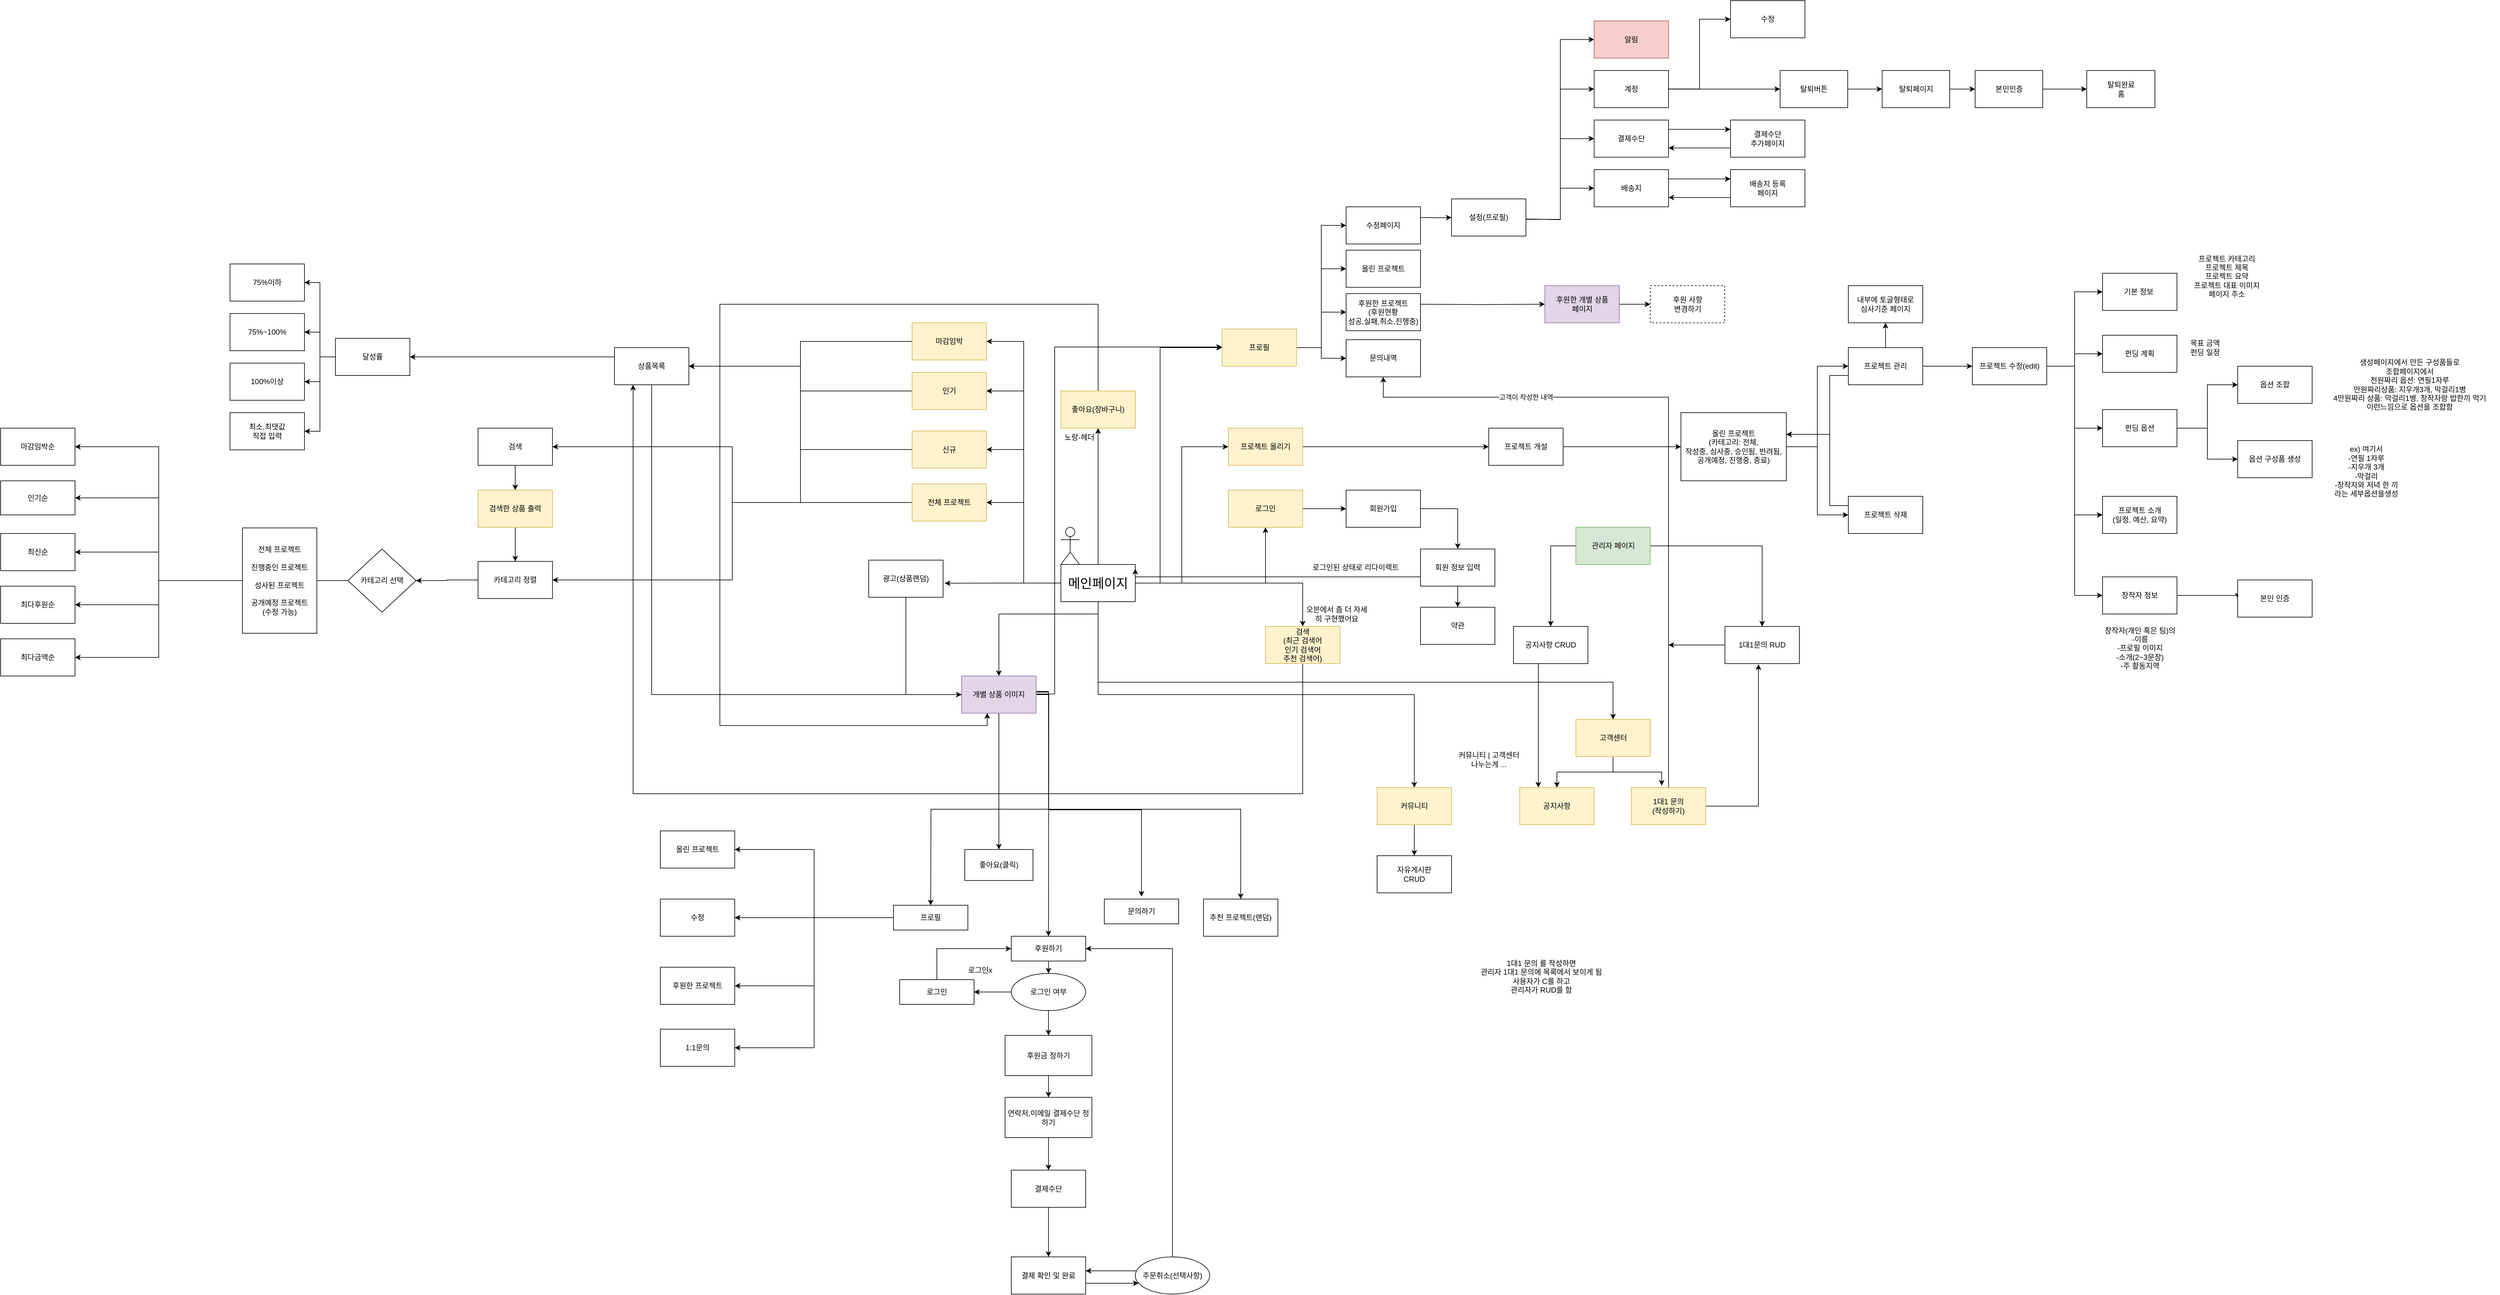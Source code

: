 <mxfile version="20.4.0" type="github">
  <diagram id="umM1ArvoGKvKTqcnsH8R" name="페이지-1">
    <mxGraphModel dx="4022" dy="2492" grid="1" gridSize="10" guides="1" tooltips="1" connect="1" arrows="1" fold="1" page="1" pageScale="1" pageWidth="827" pageHeight="1169" math="0" shadow="0">
      <root>
        <mxCell id="0" />
        <mxCell id="1" parent="0" />
        <mxCell id="AHylTsCr8j0bOKfd1AN2-1" value="Actor" style="shape=umlActor;verticalLabelPosition=bottom;verticalAlign=top;html=1;outlineConnect=0;" parent="1" vertex="1">
          <mxGeometry x="170" y="500" width="30" height="60" as="geometry" />
        </mxCell>
        <mxCell id="oMtmFpeShLSbiUQwDoEX-7" style="edgeStyle=orthogonalEdgeStyle;rounded=0;orthogonalLoop=1;jettySize=auto;html=1;exitX=1;exitY=0.5;exitDx=0;exitDy=0;entryX=0;entryY=0.5;entryDx=0;entryDy=0;" parent="1" source="AHylTsCr8j0bOKfd1AN2-3" target="oMtmFpeShLSbiUQwDoEX-2" edge="1">
          <mxGeometry relative="1" as="geometry">
            <Array as="points">
              <mxPoint x="330" y="590" />
              <mxPoint x="330" y="210" />
            </Array>
          </mxGeometry>
        </mxCell>
        <mxCell id="oMtmFpeShLSbiUQwDoEX-17" style="edgeStyle=orthogonalEdgeStyle;rounded=0;orthogonalLoop=1;jettySize=auto;html=1;exitX=0.5;exitY=0;exitDx=0;exitDy=0;" parent="1" source="AHylTsCr8j0bOKfd1AN2-3" target="oMtmFpeShLSbiUQwDoEX-16" edge="1">
          <mxGeometry relative="1" as="geometry" />
        </mxCell>
        <mxCell id="oMtmFpeShLSbiUQwDoEX-19" style="edgeStyle=orthogonalEdgeStyle;rounded=0;orthogonalLoop=1;jettySize=auto;html=1;exitX=0.5;exitY=1;exitDx=0;exitDy=0;" parent="1" source="AHylTsCr8j0bOKfd1AN2-3" target="oMtmFpeShLSbiUQwDoEX-18" edge="1">
          <mxGeometry relative="1" as="geometry">
            <Array as="points">
              <mxPoint x="230" y="640" />
              <mxPoint x="70" y="640" />
            </Array>
          </mxGeometry>
        </mxCell>
        <mxCell id="oMtmFpeShLSbiUQwDoEX-21" style="edgeStyle=orthogonalEdgeStyle;rounded=0;orthogonalLoop=1;jettySize=auto;html=1;exitX=0;exitY=0.5;exitDx=0;exitDy=0;entryX=1;entryY=0.5;entryDx=0;entryDy=0;" parent="1" source="AHylTsCr8j0bOKfd1AN2-3" target="oMtmFpeShLSbiUQwDoEX-20" edge="1">
          <mxGeometry relative="1" as="geometry" />
        </mxCell>
        <mxCell id="oMtmFpeShLSbiUQwDoEX-28" style="edgeStyle=orthogonalEdgeStyle;rounded=0;orthogonalLoop=1;jettySize=auto;html=1;exitX=1;exitY=0.5;exitDx=0;exitDy=0;" parent="1" source="AHylTsCr8j0bOKfd1AN2-3" target="oMtmFpeShLSbiUQwDoEX-26" edge="1">
          <mxGeometry relative="1" as="geometry" />
        </mxCell>
        <mxCell id="oMtmFpeShLSbiUQwDoEX-31" style="edgeStyle=orthogonalEdgeStyle;rounded=0;orthogonalLoop=1;jettySize=auto;html=1;exitX=0.5;exitY=1;exitDx=0;exitDy=0;entryX=0.5;entryY=0;entryDx=0;entryDy=0;" parent="1" source="AHylTsCr8j0bOKfd1AN2-3" target="oMtmFpeShLSbiUQwDoEX-23" edge="1">
          <mxGeometry relative="1" as="geometry" />
        </mxCell>
        <mxCell id="oMtmFpeShLSbiUQwDoEX-33" style="edgeStyle=orthogonalEdgeStyle;rounded=0;orthogonalLoop=1;jettySize=auto;html=1;exitX=0;exitY=0.5;exitDx=0;exitDy=0;entryX=1.022;entryY=0.622;entryDx=0;entryDy=0;entryPerimeter=0;" parent="1" source="AHylTsCr8j0bOKfd1AN2-3" target="oMtmFpeShLSbiUQwDoEX-32" edge="1">
          <mxGeometry relative="1" as="geometry" />
        </mxCell>
        <mxCell id="oMtmFpeShLSbiUQwDoEX-37" style="edgeStyle=orthogonalEdgeStyle;rounded=0;orthogonalLoop=1;jettySize=auto;html=1;exitX=1;exitY=0.5;exitDx=0;exitDy=0;entryX=0;entryY=0.5;entryDx=0;entryDy=0;" parent="1" source="AHylTsCr8j0bOKfd1AN2-3" target="oMtmFpeShLSbiUQwDoEX-25" edge="1">
          <mxGeometry relative="1" as="geometry" />
        </mxCell>
        <mxCell id="oMtmFpeShLSbiUQwDoEX-42" style="edgeStyle=orthogonalEdgeStyle;rounded=0;orthogonalLoop=1;jettySize=auto;html=1;exitX=0;exitY=0.5;exitDx=0;exitDy=0;entryX=1;entryY=0.5;entryDx=0;entryDy=0;" parent="1" source="AHylTsCr8j0bOKfd1AN2-3" target="oMtmFpeShLSbiUQwDoEX-40" edge="1">
          <mxGeometry relative="1" as="geometry" />
        </mxCell>
        <mxCell id="oMtmFpeShLSbiUQwDoEX-43" style="edgeStyle=orthogonalEdgeStyle;rounded=0;orthogonalLoop=1;jettySize=auto;html=1;exitX=0;exitY=0.5;exitDx=0;exitDy=0;entryX=1;entryY=0.5;entryDx=0;entryDy=0;" parent="1" source="AHylTsCr8j0bOKfd1AN2-3" target="oMtmFpeShLSbiUQwDoEX-39" edge="1">
          <mxGeometry relative="1" as="geometry" />
        </mxCell>
        <mxCell id="oMtmFpeShLSbiUQwDoEX-44" style="edgeStyle=orthogonalEdgeStyle;rounded=0;orthogonalLoop=1;jettySize=auto;html=1;exitX=0;exitY=0.5;exitDx=0;exitDy=0;entryX=1;entryY=0.5;entryDx=0;entryDy=0;" parent="1" source="AHylTsCr8j0bOKfd1AN2-3" target="oMtmFpeShLSbiUQwDoEX-41" edge="1">
          <mxGeometry relative="1" as="geometry">
            <Array as="points">
              <mxPoint x="110" y="590" />
              <mxPoint x="110" y="200" />
            </Array>
          </mxGeometry>
        </mxCell>
        <mxCell id="oMtmFpeShLSbiUQwDoEX-46" style="edgeStyle=orthogonalEdgeStyle;rounded=0;orthogonalLoop=1;jettySize=auto;html=1;exitX=1;exitY=0.5;exitDx=0;exitDy=0;entryX=0.5;entryY=0;entryDx=0;entryDy=0;" parent="1" source="AHylTsCr8j0bOKfd1AN2-3" target="oMtmFpeShLSbiUQwDoEX-45" edge="1">
          <mxGeometry relative="1" as="geometry" />
        </mxCell>
        <mxCell id="tLimtMo3ymMS26mXsIls-8" style="edgeStyle=orthogonalEdgeStyle;rounded=0;orthogonalLoop=1;jettySize=auto;html=1;exitX=0.5;exitY=1;exitDx=0;exitDy=0;entryX=0.5;entryY=0;entryDx=0;entryDy=0;" parent="1" source="AHylTsCr8j0bOKfd1AN2-3" target="tLimtMo3ymMS26mXsIls-7" edge="1">
          <mxGeometry relative="1" as="geometry">
            <Array as="points">
              <mxPoint x="230" y="750" />
              <mxPoint x="1061" y="750" />
            </Array>
          </mxGeometry>
        </mxCell>
        <mxCell id="AHylTsCr8j0bOKfd1AN2-3" value="&lt;font style=&quot;font-size: 21px;&quot;&gt;메인페이지&lt;/font&gt;" style="rounded=0;whiteSpace=wrap;html=1;" parent="1" vertex="1">
          <mxGeometry x="170" y="560" width="120" height="60" as="geometry" />
        </mxCell>
        <mxCell id="9BAEh77c-vEVXdw_-Wml-2" style="edgeStyle=orthogonalEdgeStyle;rounded=0;orthogonalLoop=1;jettySize=auto;html=1;exitX=1;exitY=0.5;exitDx=0;exitDy=0;entryX=0;entryY=0.5;entryDx=0;entryDy=0;entryPerimeter=0;" parent="1" target="9BAEh77c-vEVXdw_-Wml-1" edge="1">
          <mxGeometry relative="1" as="geometry">
            <mxPoint x="790" y="87.25" as="targetPoint" />
            <mxPoint x="750" as="sourcePoint" />
          </mxGeometry>
        </mxCell>
        <mxCell id="oMtmFpeShLSbiUQwDoEX-1" value="수정페이지" style="rounded=0;whiteSpace=wrap;html=1;" parent="1" vertex="1">
          <mxGeometry x="630" y="-17.25" width="120" height="60" as="geometry" />
        </mxCell>
        <mxCell id="oMtmFpeShLSbiUQwDoEX-8" style="edgeStyle=orthogonalEdgeStyle;rounded=0;orthogonalLoop=1;jettySize=auto;html=1;exitX=1;exitY=0.5;exitDx=0;exitDy=0;entryX=0;entryY=0.5;entryDx=0;entryDy=0;" parent="1" source="oMtmFpeShLSbiUQwDoEX-2" target="oMtmFpeShLSbiUQwDoEX-1" edge="1">
          <mxGeometry relative="1" as="geometry" />
        </mxCell>
        <mxCell id="oMtmFpeShLSbiUQwDoEX-10" style="edgeStyle=orthogonalEdgeStyle;rounded=0;orthogonalLoop=1;jettySize=auto;html=1;exitX=1;exitY=0.5;exitDx=0;exitDy=0;entryX=0;entryY=0.5;entryDx=0;entryDy=0;" parent="1" source="oMtmFpeShLSbiUQwDoEX-2" target="oMtmFpeShLSbiUQwDoEX-9" edge="1">
          <mxGeometry relative="1" as="geometry" />
        </mxCell>
        <mxCell id="oMtmFpeShLSbiUQwDoEX-12" style="edgeStyle=orthogonalEdgeStyle;rounded=0;orthogonalLoop=1;jettySize=auto;html=1;exitX=1;exitY=0.5;exitDx=0;exitDy=0;entryX=0;entryY=0.5;entryDx=0;entryDy=0;" parent="1" source="oMtmFpeShLSbiUQwDoEX-2" target="oMtmFpeShLSbiUQwDoEX-11" edge="1">
          <mxGeometry relative="1" as="geometry" />
        </mxCell>
        <mxCell id="oMtmFpeShLSbiUQwDoEX-15" style="edgeStyle=orthogonalEdgeStyle;rounded=0;orthogonalLoop=1;jettySize=auto;html=1;exitX=1;exitY=0.5;exitDx=0;exitDy=0;entryX=0;entryY=0.5;entryDx=0;entryDy=0;" parent="1" source="oMtmFpeShLSbiUQwDoEX-2" target="oMtmFpeShLSbiUQwDoEX-14" edge="1">
          <mxGeometry relative="1" as="geometry" />
        </mxCell>
        <mxCell id="oMtmFpeShLSbiUQwDoEX-2" value="프로필" style="rounded=0;whiteSpace=wrap;html=1;fillColor=#fff2cc;strokeColor=#d6b656;" parent="1" vertex="1">
          <mxGeometry x="430" y="180" width="120" height="60" as="geometry" />
        </mxCell>
        <mxCell id="oMtmFpeShLSbiUQwDoEX-9" value="올린 프로젝트" style="rounded=0;whiteSpace=wrap;html=1;" parent="1" vertex="1">
          <mxGeometry x="630" y="52.75" width="120" height="60" as="geometry" />
        </mxCell>
        <mxCell id="9BAEh77c-vEVXdw_-Wml-20" style="edgeStyle=orthogonalEdgeStyle;rounded=0;orthogonalLoop=1;jettySize=auto;html=1;exitX=1;exitY=0.5;exitDx=0;exitDy=0;" parent="1" target="9BAEh77c-vEVXdw_-Wml-19" edge="1">
          <mxGeometry relative="1" as="geometry">
            <mxPoint x="750" y="140" as="sourcePoint" />
          </mxGeometry>
        </mxCell>
        <mxCell id="oMtmFpeShLSbiUQwDoEX-11" value="후원한 프로젝트&lt;br&gt;(후원현황 &lt;br&gt;성공,실패,취소,진행중)" style="rounded=0;whiteSpace=wrap;html=1;" parent="1" vertex="1">
          <mxGeometry x="630" y="122.75" width="120" height="60" as="geometry" />
        </mxCell>
        <mxCell id="oMtmFpeShLSbiUQwDoEX-14" value="문의내역" style="rounded=0;whiteSpace=wrap;html=1;" parent="1" vertex="1">
          <mxGeometry x="630" y="197.25" width="120" height="60" as="geometry" />
        </mxCell>
        <mxCell id="MdfvJDK-3MUJhpuWnFiX-1" style="edgeStyle=orthogonalEdgeStyle;rounded=0;orthogonalLoop=1;jettySize=auto;html=1;exitX=0.5;exitY=0;exitDx=0;exitDy=0;entryX=0.343;entryY=0.999;entryDx=0;entryDy=0;entryPerimeter=0;" parent="1" source="oMtmFpeShLSbiUQwDoEX-16" target="oMtmFpeShLSbiUQwDoEX-18" edge="1">
          <mxGeometry relative="1" as="geometry">
            <Array as="points">
              <mxPoint x="230" y="140" />
              <mxPoint x="-380" y="140" />
              <mxPoint x="-380" y="820" />
              <mxPoint x="51" y="820" />
            </Array>
          </mxGeometry>
        </mxCell>
        <mxCell id="oMtmFpeShLSbiUQwDoEX-16" value="좋아요(장바구니)" style="rounded=0;whiteSpace=wrap;html=1;fillColor=#fff2cc;strokeColor=#d6b656;" parent="1" vertex="1">
          <mxGeometry x="170" y="280" width="120" height="60" as="geometry" />
        </mxCell>
        <mxCell id="Gk94iTuuHLI9xnsxfMFe-2" style="edgeStyle=orthogonalEdgeStyle;rounded=0;orthogonalLoop=1;jettySize=auto;html=1;exitX=1;exitY=0.5;exitDx=0;exitDy=0;" parent="1" source="oMtmFpeShLSbiUQwDoEX-18" edge="1">
          <mxGeometry relative="1" as="geometry">
            <mxPoint x="-40" y="1110" as="targetPoint" />
          </mxGeometry>
        </mxCell>
        <mxCell id="PPN7n7XD5OHCREN7FDQY-5" style="edgeStyle=orthogonalEdgeStyle;rounded=0;orthogonalLoop=1;jettySize=auto;html=1;" parent="1" source="oMtmFpeShLSbiUQwDoEX-18" edge="1">
          <mxGeometry relative="1" as="geometry">
            <mxPoint x="150" y="1160" as="targetPoint" />
          </mxGeometry>
        </mxCell>
        <mxCell id="PPN7n7XD5OHCREN7FDQY-19" style="edgeStyle=orthogonalEdgeStyle;rounded=0;orthogonalLoop=1;jettySize=auto;html=1;entryX=0.5;entryY=0;entryDx=0;entryDy=0;" parent="1" target="PPN7n7XD5OHCREN7FDQY-16" edge="1">
          <mxGeometry relative="1" as="geometry">
            <mxPoint x="130" y="765" as="sourcePoint" />
            <mxPoint x="460" y="1055" as="targetPoint" />
            <Array as="points">
              <mxPoint x="150" y="765" />
              <mxPoint x="150" y="955" />
              <mxPoint x="460" y="955" />
            </Array>
          </mxGeometry>
        </mxCell>
        <mxCell id="LFrwLxYWxYp2JSC_kNUb-2" style="edgeStyle=orthogonalEdgeStyle;rounded=0;orthogonalLoop=1;jettySize=auto;html=1;" parent="1" edge="1">
          <mxGeometry relative="1" as="geometry">
            <mxPoint x="300" y="1096" as="targetPoint" />
            <mxPoint x="130" y="766" as="sourcePoint" />
            <Array as="points">
              <mxPoint x="150" y="766" />
              <mxPoint x="150" y="956" />
              <mxPoint x="300" y="956" />
            </Array>
          </mxGeometry>
        </mxCell>
        <mxCell id="LFrwLxYWxYp2JSC_kNUb-4" style="edgeStyle=orthogonalEdgeStyle;rounded=0;orthogonalLoop=1;jettySize=auto;html=1;entryX=0.5;entryY=0;entryDx=0;entryDy=0;" parent="1" source="oMtmFpeShLSbiUQwDoEX-18" target="Gk94iTuuHLI9xnsxfMFe-7" edge="1">
          <mxGeometry relative="1" as="geometry" />
        </mxCell>
        <mxCell id="PPnGaAY8iJLv9Kz0AGot-17" style="edgeStyle=orthogonalEdgeStyle;rounded=0;orthogonalLoop=1;jettySize=auto;html=1;entryX=0;entryY=0.5;entryDx=0;entryDy=0;" parent="1" edge="1">
          <mxGeometry relative="1" as="geometry">
            <mxPoint x="130" y="768.941" as="sourcePoint" />
            <mxPoint x="430" y="209" as="targetPoint" />
            <Array as="points">
              <mxPoint x="160" y="769" />
              <mxPoint x="160" y="209" />
            </Array>
          </mxGeometry>
        </mxCell>
        <mxCell id="oMtmFpeShLSbiUQwDoEX-18" value="개별 상품 이미지" style="rounded=0;whiteSpace=wrap;html=1;fillColor=#e1d5e7;strokeColor=#9673a6;" parent="1" vertex="1">
          <mxGeometry x="10" y="740" width="120" height="60" as="geometry" />
        </mxCell>
        <mxCell id="oMtmFpeShLSbiUQwDoEX-57" style="edgeStyle=orthogonalEdgeStyle;rounded=0;orthogonalLoop=1;jettySize=auto;html=1;exitX=0;exitY=0.5;exitDx=0;exitDy=0;entryX=1;entryY=0.5;entryDx=0;entryDy=0;" parent="1" source="oMtmFpeShLSbiUQwDoEX-20" target="oMtmFpeShLSbiUQwDoEX-49" edge="1">
          <mxGeometry relative="1" as="geometry" />
        </mxCell>
        <mxCell id="PPN7n7XD5OHCREN7FDQY-1" style="edgeStyle=orthogonalEdgeStyle;rounded=0;orthogonalLoop=1;jettySize=auto;html=1;entryX=1;entryY=0.5;entryDx=0;entryDy=0;" parent="1" source="oMtmFpeShLSbiUQwDoEX-20" target="oMtmFpeShLSbiUQwDoEX-49" edge="1">
          <mxGeometry relative="1" as="geometry" />
        </mxCell>
        <mxCell id="PPnGaAY8iJLv9Kz0AGot-8" style="edgeStyle=orthogonalEdgeStyle;rounded=0;orthogonalLoop=1;jettySize=auto;html=1;entryX=1;entryY=0.5;entryDx=0;entryDy=0;" parent="1" source="oMtmFpeShLSbiUQwDoEX-20" target="PPnGaAY8iJLv9Kz0AGot-7" edge="1">
          <mxGeometry relative="1" as="geometry">
            <mxPoint x="-440" y="420" as="targetPoint" />
          </mxGeometry>
        </mxCell>
        <mxCell id="eCIYecWZ8vB5EyFWLa7X-15" style="edgeStyle=orthogonalEdgeStyle;rounded=0;orthogonalLoop=1;jettySize=auto;html=1;entryX=1;entryY=0.5;entryDx=0;entryDy=0;" edge="1" parent="1" source="oMtmFpeShLSbiUQwDoEX-20" target="oMtmFpeShLSbiUQwDoEX-49">
          <mxGeometry relative="1" as="geometry" />
        </mxCell>
        <mxCell id="eCIYecWZ8vB5EyFWLa7X-25" style="edgeStyle=orthogonalEdgeStyle;rounded=0;orthogonalLoop=1;jettySize=auto;html=1;entryX=1;entryY=0.5;entryDx=0;entryDy=0;" edge="1" parent="1" source="oMtmFpeShLSbiUQwDoEX-20" target="eCIYecWZ8vB5EyFWLa7X-1">
          <mxGeometry relative="1" as="geometry" />
        </mxCell>
        <mxCell id="oMtmFpeShLSbiUQwDoEX-20" value="전체 프로젝트" style="rounded=0;whiteSpace=wrap;html=1;fillColor=#fff2cc;strokeColor=#d6b656;" parent="1" vertex="1">
          <mxGeometry x="-70" y="430" width="120" height="60" as="geometry" />
        </mxCell>
        <mxCell id="oMtmFpeShLSbiUQwDoEX-22" value="노랑-헤더" style="text;html=1;strokeColor=none;fillColor=none;align=center;verticalAlign=middle;whiteSpace=wrap;rounded=0;" parent="1" vertex="1">
          <mxGeometry x="170" y="340" width="60" height="30" as="geometry" />
        </mxCell>
        <mxCell id="tLimtMo3ymMS26mXsIls-12" style="edgeStyle=orthogonalEdgeStyle;rounded=0;orthogonalLoop=1;jettySize=auto;html=1;exitX=0.5;exitY=1;exitDx=0;exitDy=0;entryX=0.5;entryY=0;entryDx=0;entryDy=0;" parent="1" source="oMtmFpeShLSbiUQwDoEX-23" target="tLimtMo3ymMS26mXsIls-11" edge="1">
          <mxGeometry relative="1" as="geometry" />
        </mxCell>
        <mxCell id="oMtmFpeShLSbiUQwDoEX-23" value="커뮤니티" style="rounded=0;whiteSpace=wrap;html=1;fillColor=#fff2cc;strokeColor=#d6b656;" parent="1" vertex="1">
          <mxGeometry x="680" y="920" width="120" height="60" as="geometry" />
        </mxCell>
        <mxCell id="oMtmFpeShLSbiUQwDoEX-24" value="공지사항" style="rounded=0;whiteSpace=wrap;html=1;fillColor=#fff2cc;strokeColor=#d6b656;" parent="1" vertex="1">
          <mxGeometry x="910" y="920" width="120" height="60" as="geometry" />
        </mxCell>
        <mxCell id="DBSJqJ6nftdNI6tlennw-2" style="edgeStyle=orthogonalEdgeStyle;rounded=0;orthogonalLoop=1;jettySize=auto;html=1;exitX=1;exitY=0.5;exitDx=0;exitDy=0;entryX=0;entryY=0.5;entryDx=0;entryDy=0;" parent="1" source="oMtmFpeShLSbiUQwDoEX-25" target="DBSJqJ6nftdNI6tlennw-1" edge="1">
          <mxGeometry relative="1" as="geometry" />
        </mxCell>
        <mxCell id="oMtmFpeShLSbiUQwDoEX-25" value="프로젝트 올리기" style="rounded=0;whiteSpace=wrap;html=1;fillColor=#fff2cc;strokeColor=#d6b656;" parent="1" vertex="1">
          <mxGeometry x="440" y="340" width="120" height="60" as="geometry" />
        </mxCell>
        <mxCell id="oMtmFpeShLSbiUQwDoEX-29" style="edgeStyle=orthogonalEdgeStyle;rounded=0;orthogonalLoop=1;jettySize=auto;html=1;exitX=1;exitY=0.5;exitDx=0;exitDy=0;entryX=0;entryY=0.5;entryDx=0;entryDy=0;" parent="1" source="oMtmFpeShLSbiUQwDoEX-26" target="oMtmFpeShLSbiUQwDoEX-27" edge="1">
          <mxGeometry relative="1" as="geometry" />
        </mxCell>
        <mxCell id="oMtmFpeShLSbiUQwDoEX-26" value="로그인" style="rounded=0;whiteSpace=wrap;html=1;fillColor=#fff2cc;strokeColor=#d6b656;" parent="1" vertex="1">
          <mxGeometry x="440" y="440" width="120" height="60" as="geometry" />
        </mxCell>
        <mxCell id="DBSJqJ6nftdNI6tlennw-46" style="edgeStyle=orthogonalEdgeStyle;rounded=0;orthogonalLoop=1;jettySize=auto;html=1;exitX=1;exitY=0.5;exitDx=0;exitDy=0;entryX=0.5;entryY=0;entryDx=0;entryDy=0;" parent="1" source="oMtmFpeShLSbiUQwDoEX-27" target="DBSJqJ6nftdNI6tlennw-45" edge="1">
          <mxGeometry relative="1" as="geometry" />
        </mxCell>
        <mxCell id="oMtmFpeShLSbiUQwDoEX-27" value="회원가입" style="rounded=0;whiteSpace=wrap;html=1;" parent="1" vertex="1">
          <mxGeometry x="630" y="440" width="120" height="60" as="geometry" />
        </mxCell>
        <mxCell id="oMtmFpeShLSbiUQwDoEX-36" style="edgeStyle=orthogonalEdgeStyle;rounded=0;orthogonalLoop=1;jettySize=auto;html=1;exitX=0.5;exitY=1;exitDx=0;exitDy=0;entryX=0;entryY=0.5;entryDx=0;entryDy=0;" parent="1" source="oMtmFpeShLSbiUQwDoEX-32" target="oMtmFpeShLSbiUQwDoEX-18" edge="1">
          <mxGeometry relative="1" as="geometry" />
        </mxCell>
        <mxCell id="oMtmFpeShLSbiUQwDoEX-32" value="광고(상품랜덤)" style="rounded=0;whiteSpace=wrap;html=1;" parent="1" vertex="1">
          <mxGeometry x="-140" y="553" width="120" height="60" as="geometry" />
        </mxCell>
        <mxCell id="oMtmFpeShLSbiUQwDoEX-54" style="edgeStyle=orthogonalEdgeStyle;rounded=0;orthogonalLoop=1;jettySize=auto;html=1;exitX=0;exitY=0.5;exitDx=0;exitDy=0;entryX=1;entryY=0.5;entryDx=0;entryDy=0;" parent="1" source="oMtmFpeShLSbiUQwDoEX-39" target="oMtmFpeShLSbiUQwDoEX-49" edge="1">
          <mxGeometry relative="1" as="geometry" />
        </mxCell>
        <mxCell id="oMtmFpeShLSbiUQwDoEX-39" value="인기" style="rounded=0;whiteSpace=wrap;html=1;fillColor=#fff2cc;strokeColor=#d6b656;" parent="1" vertex="1">
          <mxGeometry x="-70" y="250" width="120" height="60" as="geometry" />
        </mxCell>
        <mxCell id="oMtmFpeShLSbiUQwDoEX-56" style="edgeStyle=orthogonalEdgeStyle;rounded=0;orthogonalLoop=1;jettySize=auto;html=1;exitX=0;exitY=0.5;exitDx=0;exitDy=0;entryX=1;entryY=0.5;entryDx=0;entryDy=0;" parent="1" source="oMtmFpeShLSbiUQwDoEX-40" target="oMtmFpeShLSbiUQwDoEX-49" edge="1">
          <mxGeometry relative="1" as="geometry" />
        </mxCell>
        <mxCell id="oMtmFpeShLSbiUQwDoEX-40" value="신규" style="rounded=0;whiteSpace=wrap;html=1;fillColor=#fff2cc;strokeColor=#d6b656;" parent="1" vertex="1">
          <mxGeometry x="-70" y="344.5" width="120" height="60" as="geometry" />
        </mxCell>
        <mxCell id="oMtmFpeShLSbiUQwDoEX-50" style="edgeStyle=orthogonalEdgeStyle;rounded=0;orthogonalLoop=1;jettySize=auto;html=1;entryX=1;entryY=0.5;entryDx=0;entryDy=0;" parent="1" source="oMtmFpeShLSbiUQwDoEX-41" target="oMtmFpeShLSbiUQwDoEX-49" edge="1">
          <mxGeometry relative="1" as="geometry" />
        </mxCell>
        <mxCell id="oMtmFpeShLSbiUQwDoEX-41" value="마감임박" style="rounded=0;whiteSpace=wrap;html=1;fillColor=#fff2cc;strokeColor=#d6b656;" parent="1" vertex="1">
          <mxGeometry x="-70" y="170" width="120" height="60" as="geometry" />
        </mxCell>
        <mxCell id="MdfvJDK-3MUJhpuWnFiX-2" style="edgeStyle=orthogonalEdgeStyle;rounded=0;orthogonalLoop=1;jettySize=auto;html=1;exitX=0.5;exitY=1;exitDx=0;exitDy=0;entryX=0.25;entryY=1;entryDx=0;entryDy=0;" parent="1" source="oMtmFpeShLSbiUQwDoEX-45" target="oMtmFpeShLSbiUQwDoEX-49" edge="1">
          <mxGeometry relative="1" as="geometry">
            <Array as="points">
              <mxPoint x="560" y="930" />
              <mxPoint x="-520" y="930" />
            </Array>
          </mxGeometry>
        </mxCell>
        <mxCell id="oMtmFpeShLSbiUQwDoEX-45" value="검색&lt;br&gt;(최근 검색어&lt;br&gt;인기 검색어&lt;br&gt;추천 검색어)" style="rounded=0;whiteSpace=wrap;html=1;fillColor=#fff2cc;strokeColor=#d6b656;" parent="1" vertex="1">
          <mxGeometry x="500" y="660" width="120" height="60" as="geometry" />
        </mxCell>
        <mxCell id="oMtmFpeShLSbiUQwDoEX-53" style="edgeStyle=orthogonalEdgeStyle;rounded=0;orthogonalLoop=1;jettySize=auto;html=1;exitX=0.5;exitY=1;exitDx=0;exitDy=0;entryX=0;entryY=0.5;entryDx=0;entryDy=0;" parent="1" source="oMtmFpeShLSbiUQwDoEX-49" target="oMtmFpeShLSbiUQwDoEX-18" edge="1">
          <mxGeometry relative="1" as="geometry" />
        </mxCell>
        <mxCell id="TmZuyvBmOVywMa47qDft-6" style="edgeStyle=orthogonalEdgeStyle;rounded=0;orthogonalLoop=1;jettySize=auto;html=1;exitX=0;exitY=0.25;exitDx=0;exitDy=0;" parent="1" source="oMtmFpeShLSbiUQwDoEX-49" target="oHjlom7W9EIAhRzlkXhr-1" edge="1">
          <mxGeometry relative="1" as="geometry">
            <mxPoint x="-771" y="220" as="sourcePoint" />
          </mxGeometry>
        </mxCell>
        <mxCell id="oMtmFpeShLSbiUQwDoEX-49" value="상품목록" style="rounded=0;whiteSpace=wrap;html=1;" parent="1" vertex="1">
          <mxGeometry x="-550" y="210" width="120" height="60" as="geometry" />
        </mxCell>
        <mxCell id="TmZuyvBmOVywMa47qDft-1" style="edgeStyle=orthogonalEdgeStyle;rounded=0;orthogonalLoop=1;jettySize=auto;html=1;exitX=0;exitY=0.75;exitDx=0;exitDy=0;entryX=1;entryY=0.5;entryDx=0;entryDy=0;" parent="1" source="oHjlom7W9EIAhRzlkXhr-1" target="oHjlom7W9EIAhRzlkXhr-5" edge="1">
          <mxGeometry relative="1" as="geometry">
            <Array as="points">
              <mxPoint x="-1000" y="225" />
              <mxPoint x="-1025" y="225" />
              <mxPoint x="-1025" y="105" />
            </Array>
          </mxGeometry>
        </mxCell>
        <mxCell id="TmZuyvBmOVywMa47qDft-2" style="edgeStyle=orthogonalEdgeStyle;rounded=0;orthogonalLoop=1;jettySize=auto;html=1;exitX=0;exitY=0.5;exitDx=0;exitDy=0;entryX=1;entryY=0.5;entryDx=0;entryDy=0;" parent="1" source="oHjlom7W9EIAhRzlkXhr-1" target="oHjlom7W9EIAhRzlkXhr-6" edge="1">
          <mxGeometry relative="1" as="geometry" />
        </mxCell>
        <mxCell id="TmZuyvBmOVywMa47qDft-3" style="edgeStyle=orthogonalEdgeStyle;rounded=0;orthogonalLoop=1;jettySize=auto;html=1;exitX=0;exitY=0.5;exitDx=0;exitDy=0;entryX=1;entryY=0.5;entryDx=0;entryDy=0;" parent="1" source="oHjlom7W9EIAhRzlkXhr-1" target="oHjlom7W9EIAhRzlkXhr-7" edge="1">
          <mxGeometry relative="1" as="geometry" />
        </mxCell>
        <mxCell id="TmZuyvBmOVywMa47qDft-4" style="edgeStyle=orthogonalEdgeStyle;rounded=0;orthogonalLoop=1;jettySize=auto;html=1;exitX=0;exitY=0.5;exitDx=0;exitDy=0;entryX=1;entryY=0.5;entryDx=0;entryDy=0;" parent="1" source="oHjlom7W9EIAhRzlkXhr-1" target="oHjlom7W9EIAhRzlkXhr-8" edge="1">
          <mxGeometry relative="1" as="geometry" />
        </mxCell>
        <mxCell id="oHjlom7W9EIAhRzlkXhr-1" value="달성률" style="rounded=0;whiteSpace=wrap;html=1;" parent="1" vertex="1">
          <mxGeometry x="-1000" y="195" width="120" height="60" as="geometry" />
        </mxCell>
        <mxCell id="oHjlom7W9EIAhRzlkXhr-5" value="75%이하" style="rounded=0;whiteSpace=wrap;html=1;" parent="1" vertex="1">
          <mxGeometry x="-1170" y="75" width="120" height="60" as="geometry" />
        </mxCell>
        <mxCell id="oHjlom7W9EIAhRzlkXhr-6" value="75%~100%" style="rounded=0;whiteSpace=wrap;html=1;" parent="1" vertex="1">
          <mxGeometry x="-1170" y="155" width="120" height="60" as="geometry" />
        </mxCell>
        <mxCell id="oHjlom7W9EIAhRzlkXhr-7" value="100%이상" style="rounded=0;whiteSpace=wrap;html=1;" parent="1" vertex="1">
          <mxGeometry x="-1170" y="235" width="120" height="60" as="geometry" />
        </mxCell>
        <mxCell id="oHjlom7W9EIAhRzlkXhr-8" value="최소,최댓값 &lt;br&gt;직접 입력" style="rounded=0;whiteSpace=wrap;html=1;" parent="1" vertex="1">
          <mxGeometry x="-1170" y="315" width="120" height="60" as="geometry" />
        </mxCell>
        <mxCell id="9BAEh77c-vEVXdw_-Wml-8" style="edgeStyle=orthogonalEdgeStyle;rounded=0;orthogonalLoop=1;jettySize=auto;html=1;exitX=1;exitY=0.5;exitDx=0;exitDy=0;entryX=0;entryY=0.5;entryDx=0;entryDy=0;" parent="1" target="9BAEh77c-vEVXdw_-Wml-6" edge="1">
          <mxGeometry relative="1" as="geometry">
            <mxPoint x="920" y="2.75" as="sourcePoint" />
          </mxGeometry>
        </mxCell>
        <mxCell id="9BAEh77c-vEVXdw_-Wml-9" style="edgeStyle=orthogonalEdgeStyle;rounded=0;orthogonalLoop=1;jettySize=auto;html=1;exitX=1;exitY=0.5;exitDx=0;exitDy=0;entryX=0;entryY=0.5;entryDx=0;entryDy=0;" parent="1" target="9BAEh77c-vEVXdw_-Wml-4" edge="1">
          <mxGeometry relative="1" as="geometry">
            <mxPoint x="920" y="2.75" as="sourcePoint" />
          </mxGeometry>
        </mxCell>
        <mxCell id="9BAEh77c-vEVXdw_-Wml-10" style="edgeStyle=orthogonalEdgeStyle;rounded=0;orthogonalLoop=1;jettySize=auto;html=1;exitX=1;exitY=0.5;exitDx=0;exitDy=0;entryX=0;entryY=0.5;entryDx=0;entryDy=0;" parent="1" target="9BAEh77c-vEVXdw_-Wml-3" edge="1">
          <mxGeometry relative="1" as="geometry">
            <mxPoint x="920" y="2.75" as="sourcePoint" />
          </mxGeometry>
        </mxCell>
        <mxCell id="9BAEh77c-vEVXdw_-Wml-11" style="edgeStyle=orthogonalEdgeStyle;rounded=0;orthogonalLoop=1;jettySize=auto;html=1;exitX=1;exitY=0.5;exitDx=0;exitDy=0;entryX=0;entryY=0.5;entryDx=0;entryDy=0;" parent="1" target="9BAEh77c-vEVXdw_-Wml-7" edge="1">
          <mxGeometry relative="1" as="geometry">
            <mxPoint x="920" y="2.75" as="sourcePoint" />
          </mxGeometry>
        </mxCell>
        <mxCell id="9BAEh77c-vEVXdw_-Wml-1" value="설정(프로필)" style="rounded=0;whiteSpace=wrap;html=1;" parent="1" vertex="1">
          <mxGeometry x="800" y="-30" width="120" height="60" as="geometry" />
        </mxCell>
        <mxCell id="bJGXLroAcrrr9upa9_Qw-3" style="edgeStyle=orthogonalEdgeStyle;rounded=0;orthogonalLoop=1;jettySize=auto;html=1;exitX=1;exitY=0.5;exitDx=0;exitDy=0;entryX=0;entryY=0.5;entryDx=0;entryDy=0;" parent="1" source="9BAEh77c-vEVXdw_-Wml-3" target="bJGXLroAcrrr9upa9_Qw-2" edge="1">
          <mxGeometry relative="1" as="geometry" />
        </mxCell>
        <mxCell id="bJGXLroAcrrr9upa9_Qw-4" style="edgeStyle=orthogonalEdgeStyle;rounded=0;orthogonalLoop=1;jettySize=auto;html=1;exitX=1;exitY=0.5;exitDx=0;exitDy=0;entryX=0;entryY=0.5;entryDx=0;entryDy=0;" parent="1" source="9BAEh77c-vEVXdw_-Wml-3" target="bJGXLroAcrrr9upa9_Qw-1" edge="1">
          <mxGeometry relative="1" as="geometry" />
        </mxCell>
        <mxCell id="9BAEh77c-vEVXdw_-Wml-3" value="계정" style="rounded=0;whiteSpace=wrap;html=1;" parent="1" vertex="1">
          <mxGeometry x="1030" y="-237.25" width="120" height="60" as="geometry" />
        </mxCell>
        <mxCell id="9BAEh77c-vEVXdw_-Wml-15" style="edgeStyle=orthogonalEdgeStyle;rounded=0;orthogonalLoop=1;jettySize=auto;html=1;exitX=1;exitY=0.25;exitDx=0;exitDy=0;entryX=0;entryY=0.25;entryDx=0;entryDy=0;" parent="1" source="9BAEh77c-vEVXdw_-Wml-4" target="9BAEh77c-vEVXdw_-Wml-12" edge="1">
          <mxGeometry relative="1" as="geometry" />
        </mxCell>
        <mxCell id="9BAEh77c-vEVXdw_-Wml-4" value="결제수단" style="rounded=0;whiteSpace=wrap;html=1;" parent="1" vertex="1">
          <mxGeometry x="1030" y="-157.25" width="120" height="60" as="geometry" />
        </mxCell>
        <mxCell id="9BAEh77c-vEVXdw_-Wml-17" style="edgeStyle=orthogonalEdgeStyle;rounded=0;orthogonalLoop=1;jettySize=auto;html=1;exitX=1;exitY=0.25;exitDx=0;exitDy=0;entryX=0;entryY=0.25;entryDx=0;entryDy=0;" parent="1" source="9BAEh77c-vEVXdw_-Wml-6" target="9BAEh77c-vEVXdw_-Wml-16" edge="1">
          <mxGeometry relative="1" as="geometry" />
        </mxCell>
        <mxCell id="9BAEh77c-vEVXdw_-Wml-6" value="배송지" style="rounded=0;whiteSpace=wrap;html=1;" parent="1" vertex="1">
          <mxGeometry x="1030" y="-77.25" width="120" height="60" as="geometry" />
        </mxCell>
        <mxCell id="9BAEh77c-vEVXdw_-Wml-7" value="알림" style="rounded=0;whiteSpace=wrap;html=1;fillColor=#f8cecc;strokeColor=#b85450;" parent="1" vertex="1">
          <mxGeometry x="1030" y="-317.25" width="120" height="60" as="geometry" />
        </mxCell>
        <mxCell id="9BAEh77c-vEVXdw_-Wml-14" style="edgeStyle=orthogonalEdgeStyle;rounded=0;orthogonalLoop=1;jettySize=auto;html=1;exitX=0;exitY=0.75;exitDx=0;exitDy=0;entryX=1;entryY=0.75;entryDx=0;entryDy=0;" parent="1" source="9BAEh77c-vEVXdw_-Wml-12" target="9BAEh77c-vEVXdw_-Wml-4" edge="1">
          <mxGeometry relative="1" as="geometry" />
        </mxCell>
        <mxCell id="9BAEh77c-vEVXdw_-Wml-12" value="결제수단&lt;br&gt;추가페이지" style="rounded=0;whiteSpace=wrap;html=1;" parent="1" vertex="1">
          <mxGeometry x="1250" y="-157.25" width="120" height="60" as="geometry" />
        </mxCell>
        <mxCell id="9BAEh77c-vEVXdw_-Wml-18" style="edgeStyle=orthogonalEdgeStyle;rounded=0;orthogonalLoop=1;jettySize=auto;html=1;exitX=0;exitY=0.75;exitDx=0;exitDy=0;entryX=1;entryY=0.75;entryDx=0;entryDy=0;" parent="1" source="9BAEh77c-vEVXdw_-Wml-16" target="9BAEh77c-vEVXdw_-Wml-6" edge="1">
          <mxGeometry relative="1" as="geometry" />
        </mxCell>
        <mxCell id="9BAEh77c-vEVXdw_-Wml-16" value="배송지 등록&lt;br&gt;페이지" style="rounded=0;whiteSpace=wrap;html=1;" parent="1" vertex="1">
          <mxGeometry x="1250" y="-77.25" width="120" height="60" as="geometry" />
        </mxCell>
        <mxCell id="9BAEh77c-vEVXdw_-Wml-22" value="" style="edgeStyle=orthogonalEdgeStyle;rounded=0;orthogonalLoop=1;jettySize=auto;html=1;" parent="1" source="9BAEh77c-vEVXdw_-Wml-19" target="9BAEh77c-vEVXdw_-Wml-21" edge="1">
          <mxGeometry relative="1" as="geometry" />
        </mxCell>
        <mxCell id="9BAEh77c-vEVXdw_-Wml-19" value="후원한 개별 상품 &lt;br&gt;페이지" style="rounded=0;whiteSpace=wrap;html=1;fillColor=#e1d5e7;strokeColor=#9673a6;" parent="1" vertex="1">
          <mxGeometry x="950.5" y="110" width="120" height="60" as="geometry" />
        </mxCell>
        <mxCell id="9BAEh77c-vEVXdw_-Wml-21" value="후원 사항&lt;br&gt;변경하기" style="whiteSpace=wrap;html=1;rounded=0;dashed=1;" parent="1" vertex="1">
          <mxGeometry x="1120.5" y="110" width="120" height="60" as="geometry" />
        </mxCell>
        <mxCell id="PPnGaAY8iJLv9Kz0AGot-13" style="edgeStyle=orthogonalEdgeStyle;rounded=0;orthogonalLoop=1;jettySize=auto;html=1;entryX=0.5;entryY=0;entryDx=0;entryDy=0;" parent="1" source="Gk94iTuuHLI9xnsxfMFe-3" target="PPnGaAY8iJLv9Kz0AGot-12" edge="1">
          <mxGeometry relative="1" as="geometry" />
        </mxCell>
        <mxCell id="Gk94iTuuHLI9xnsxfMFe-3" value="후원하기" style="rounded=0;whiteSpace=wrap;html=1;" parent="1" vertex="1">
          <mxGeometry x="90" y="1160" width="120" height="40" as="geometry" />
        </mxCell>
        <mxCell id="LFrwLxYWxYp2JSC_kNUb-6" value="" style="edgeStyle=orthogonalEdgeStyle;rounded=0;orthogonalLoop=1;jettySize=auto;html=1;" parent="1" source="Gk94iTuuHLI9xnsxfMFe-5" target="LFrwLxYWxYp2JSC_kNUb-5" edge="1">
          <mxGeometry relative="1" as="geometry" />
        </mxCell>
        <mxCell id="Gk94iTuuHLI9xnsxfMFe-5" value="후원금 정하기" style="rounded=0;whiteSpace=wrap;html=1;" parent="1" vertex="1">
          <mxGeometry x="80" y="1320" width="140" height="65" as="geometry" />
        </mxCell>
        <mxCell id="Gk94iTuuHLI9xnsxfMFe-7" value="좋아요(클릭)" style="rounded=0;whiteSpace=wrap;html=1;" parent="1" vertex="1">
          <mxGeometry x="15" y="1020" width="110" height="50" as="geometry" />
        </mxCell>
        <mxCell id="PPN7n7XD5OHCREN7FDQY-6" style="edgeStyle=orthogonalEdgeStyle;rounded=0;orthogonalLoop=1;jettySize=auto;html=1;exitX=1;exitY=0.5;exitDx=0;exitDy=0;entryX=1;entryY=0.5;entryDx=0;entryDy=0;" parent="1" source="PPN7n7XD5OHCREN7FDQY-7" target="PPN7n7XD5OHCREN7FDQY-7" edge="1">
          <mxGeometry relative="1" as="geometry">
            <mxPoint x="-226" y="1140" as="targetPoint" />
          </mxGeometry>
        </mxCell>
        <mxCell id="PPN7n7XD5OHCREN7FDQY-11" style="edgeStyle=orthogonalEdgeStyle;rounded=0;orthogonalLoop=1;jettySize=auto;html=1;entryX=1;entryY=0.5;entryDx=0;entryDy=0;" parent="1" source="PPN7n7XD5OHCREN7FDQY-3" target="PPN7n7XD5OHCREN7FDQY-7" edge="1">
          <mxGeometry relative="1" as="geometry" />
        </mxCell>
        <mxCell id="PPN7n7XD5OHCREN7FDQY-14" style="edgeStyle=orthogonalEdgeStyle;rounded=0;orthogonalLoop=1;jettySize=auto;html=1;entryX=1;entryY=0.5;entryDx=0;entryDy=0;" parent="1" source="PPN7n7XD5OHCREN7FDQY-3" target="PPN7n7XD5OHCREN7FDQY-13" edge="1">
          <mxGeometry relative="1" as="geometry" />
        </mxCell>
        <mxCell id="PPN7n7XD5OHCREN7FDQY-15" style="edgeStyle=orthogonalEdgeStyle;rounded=0;orthogonalLoop=1;jettySize=auto;html=1;entryX=1;entryY=0.5;entryDx=0;entryDy=0;" parent="1" source="PPN7n7XD5OHCREN7FDQY-3" target="PPN7n7XD5OHCREN7FDQY-12" edge="1">
          <mxGeometry relative="1" as="geometry" />
        </mxCell>
        <mxCell id="PPnGaAY8iJLv9Kz0AGot-5" style="edgeStyle=orthogonalEdgeStyle;rounded=0;orthogonalLoop=1;jettySize=auto;html=1;entryX=1;entryY=0.5;entryDx=0;entryDy=0;" parent="1" source="PPN7n7XD5OHCREN7FDQY-3" target="PPnGaAY8iJLv9Kz0AGot-6" edge="1">
          <mxGeometry relative="1" as="geometry">
            <mxPoint x="-160" y="1350.0" as="targetPoint" />
          </mxGeometry>
        </mxCell>
        <mxCell id="PPN7n7XD5OHCREN7FDQY-3" value="프로필" style="rounded=0;whiteSpace=wrap;html=1;" parent="1" vertex="1">
          <mxGeometry x="-100" y="1110" width="120" height="40" as="geometry" />
        </mxCell>
        <mxCell id="PPN7n7XD5OHCREN7FDQY-7" value="수정" style="rounded=0;whiteSpace=wrap;html=1;" parent="1" vertex="1">
          <mxGeometry x="-476" y="1100" width="120" height="60" as="geometry" />
        </mxCell>
        <mxCell id="PPN7n7XD5OHCREN7FDQY-12" value="후원한 프로젝트" style="rounded=0;whiteSpace=wrap;html=1;" parent="1" vertex="1">
          <mxGeometry x="-476" y="1210" width="120" height="60" as="geometry" />
        </mxCell>
        <mxCell id="PPN7n7XD5OHCREN7FDQY-13" value="올린 프로젝트" style="rounded=0;whiteSpace=wrap;html=1;" parent="1" vertex="1">
          <mxGeometry x="-476" y="990" width="120" height="60" as="geometry" />
        </mxCell>
        <mxCell id="PPN7n7XD5OHCREN7FDQY-16" value="추천 프로젝트(랜덤)" style="rounded=0;whiteSpace=wrap;html=1;" parent="1" vertex="1">
          <mxGeometry x="400" y="1100" width="120" height="60" as="geometry" />
        </mxCell>
        <mxCell id="DBSJqJ6nftdNI6tlennw-5" style="edgeStyle=orthogonalEdgeStyle;rounded=0;orthogonalLoop=1;jettySize=auto;html=1;exitX=1;exitY=0.5;exitDx=0;exitDy=0;entryX=0;entryY=0.5;entryDx=0;entryDy=0;" parent="1" source="DBSJqJ6nftdNI6tlennw-1" target="DBSJqJ6nftdNI6tlennw-4" edge="1">
          <mxGeometry relative="1" as="geometry" />
        </mxCell>
        <mxCell id="DBSJqJ6nftdNI6tlennw-1" value="프로젝트 개설" style="rounded=0;whiteSpace=wrap;html=1;" parent="1" vertex="1">
          <mxGeometry x="860" y="340" width="120" height="60" as="geometry" />
        </mxCell>
        <mxCell id="DBSJqJ6nftdNI6tlennw-9" style="edgeStyle=orthogonalEdgeStyle;rounded=0;orthogonalLoop=1;jettySize=auto;html=1;exitX=1;exitY=0.5;exitDx=0;exitDy=0;entryX=0;entryY=0.5;entryDx=0;entryDy=0;" parent="1" source="DBSJqJ6nftdNI6tlennw-4" target="DBSJqJ6nftdNI6tlennw-8" edge="1">
          <mxGeometry relative="1" as="geometry" />
        </mxCell>
        <mxCell id="DBSJqJ6nftdNI6tlennw-12" style="edgeStyle=orthogonalEdgeStyle;rounded=0;orthogonalLoop=1;jettySize=auto;html=1;exitX=1;exitY=0.5;exitDx=0;exitDy=0;entryX=0;entryY=0.5;entryDx=0;entryDy=0;" parent="1" source="DBSJqJ6nftdNI6tlennw-4" target="DBSJqJ6nftdNI6tlennw-7" edge="1">
          <mxGeometry relative="1" as="geometry" />
        </mxCell>
        <mxCell id="DBSJqJ6nftdNI6tlennw-4" value="올린 프로젝트&lt;br&gt;(카테고리: 전체,&lt;br&gt;작성중, 심사중, 승인됨, 반려됨, 공개예정, 진행중, 종료)" style="rounded=0;whiteSpace=wrap;html=1;" parent="1" vertex="1">
          <mxGeometry x="1170" y="315" width="170" height="110" as="geometry" />
        </mxCell>
        <mxCell id="DBSJqJ6nftdNI6tlennw-13" style="edgeStyle=orthogonalEdgeStyle;rounded=0;orthogonalLoop=1;jettySize=auto;html=1;exitX=0;exitY=0.25;exitDx=0;exitDy=0;" parent="1" source="DBSJqJ6nftdNI6tlennw-7" edge="1">
          <mxGeometry relative="1" as="geometry">
            <mxPoint x="1340" y="350" as="targetPoint" />
            <Array as="points">
              <mxPoint x="1410" y="465" />
              <mxPoint x="1410" y="350" />
            </Array>
          </mxGeometry>
        </mxCell>
        <mxCell id="DBSJqJ6nftdNI6tlennw-7" value="프로젝트 삭제" style="rounded=0;whiteSpace=wrap;html=1;" parent="1" vertex="1">
          <mxGeometry x="1440" y="450" width="120" height="60" as="geometry" />
        </mxCell>
        <mxCell id="DBSJqJ6nftdNI6tlennw-11" style="edgeStyle=orthogonalEdgeStyle;rounded=0;orthogonalLoop=1;jettySize=auto;html=1;exitX=0;exitY=0.75;exitDx=0;exitDy=0;entryX=1;entryY=0.318;entryDx=0;entryDy=0;entryPerimeter=0;" parent="1" source="DBSJqJ6nftdNI6tlennw-8" target="DBSJqJ6nftdNI6tlennw-4" edge="1">
          <mxGeometry relative="1" as="geometry">
            <Array as="points">
              <mxPoint x="1410" y="255" />
              <mxPoint x="1410" y="350" />
            </Array>
          </mxGeometry>
        </mxCell>
        <mxCell id="DBSJqJ6nftdNI6tlennw-15" style="edgeStyle=orthogonalEdgeStyle;rounded=0;orthogonalLoop=1;jettySize=auto;html=1;exitX=1;exitY=0.5;exitDx=0;exitDy=0;" parent="1" source="DBSJqJ6nftdNI6tlennw-8" target="DBSJqJ6nftdNI6tlennw-14" edge="1">
          <mxGeometry relative="1" as="geometry" />
        </mxCell>
        <mxCell id="DBSJqJ6nftdNI6tlennw-32" style="edgeStyle=orthogonalEdgeStyle;rounded=0;orthogonalLoop=1;jettySize=auto;html=1;exitX=0.5;exitY=0;exitDx=0;exitDy=0;entryX=0.5;entryY=1;entryDx=0;entryDy=0;" parent="1" source="DBSJqJ6nftdNI6tlennw-8" target="DBSJqJ6nftdNI6tlennw-31" edge="1">
          <mxGeometry relative="1" as="geometry" />
        </mxCell>
        <mxCell id="DBSJqJ6nftdNI6tlennw-8" value="프로젝트 관리" style="rounded=0;whiteSpace=wrap;html=1;" parent="1" vertex="1">
          <mxGeometry x="1440" y="210" width="120" height="60" as="geometry" />
        </mxCell>
        <mxCell id="DBSJqJ6nftdNI6tlennw-24" style="edgeStyle=orthogonalEdgeStyle;rounded=0;orthogonalLoop=1;jettySize=auto;html=1;exitX=1;exitY=0.5;exitDx=0;exitDy=0;entryX=0;entryY=0.5;entryDx=0;entryDy=0;" parent="1" source="DBSJqJ6nftdNI6tlennw-14" target="DBSJqJ6nftdNI6tlennw-18" edge="1">
          <mxGeometry relative="1" as="geometry" />
        </mxCell>
        <mxCell id="DBSJqJ6nftdNI6tlennw-25" style="edgeStyle=orthogonalEdgeStyle;rounded=0;orthogonalLoop=1;jettySize=auto;html=1;exitX=1;exitY=0.5;exitDx=0;exitDy=0;entryX=0;entryY=0.5;entryDx=0;entryDy=0;" parent="1" source="DBSJqJ6nftdNI6tlennw-14" target="DBSJqJ6nftdNI6tlennw-20" edge="1">
          <mxGeometry relative="1" as="geometry" />
        </mxCell>
        <mxCell id="DBSJqJ6nftdNI6tlennw-26" style="edgeStyle=orthogonalEdgeStyle;rounded=0;orthogonalLoop=1;jettySize=auto;html=1;exitX=1;exitY=0.5;exitDx=0;exitDy=0;entryX=0;entryY=0.5;entryDx=0;entryDy=0;" parent="1" source="DBSJqJ6nftdNI6tlennw-14" target="DBSJqJ6nftdNI6tlennw-21" edge="1">
          <mxGeometry relative="1" as="geometry" />
        </mxCell>
        <mxCell id="DBSJqJ6nftdNI6tlennw-27" style="edgeStyle=orthogonalEdgeStyle;rounded=0;orthogonalLoop=1;jettySize=auto;html=1;exitX=1;exitY=0.5;exitDx=0;exitDy=0;entryX=0;entryY=0.5;entryDx=0;entryDy=0;" parent="1" source="DBSJqJ6nftdNI6tlennw-14" target="DBSJqJ6nftdNI6tlennw-22" edge="1">
          <mxGeometry relative="1" as="geometry" />
        </mxCell>
        <mxCell id="DBSJqJ6nftdNI6tlennw-28" style="edgeStyle=orthogonalEdgeStyle;rounded=0;orthogonalLoop=1;jettySize=auto;html=1;exitX=1;exitY=0.5;exitDx=0;exitDy=0;entryX=0;entryY=0.5;entryDx=0;entryDy=0;" parent="1" source="DBSJqJ6nftdNI6tlennw-14" target="DBSJqJ6nftdNI6tlennw-23" edge="1">
          <mxGeometry relative="1" as="geometry" />
        </mxCell>
        <mxCell id="DBSJqJ6nftdNI6tlennw-14" value="프로젝트 수정(edit)" style="rounded=0;whiteSpace=wrap;html=1;" parent="1" vertex="1">
          <mxGeometry x="1640" y="210" width="120" height="60" as="geometry" />
        </mxCell>
        <mxCell id="DBSJqJ6nftdNI6tlennw-18" value="기본 정보&amp;nbsp;" style="rounded=0;whiteSpace=wrap;html=1;" parent="1" vertex="1">
          <mxGeometry x="1850" y="90" width="120" height="60" as="geometry" />
        </mxCell>
        <mxCell id="DBSJqJ6nftdNI6tlennw-20" value="펀딩 계획" style="rounded=0;whiteSpace=wrap;html=1;" parent="1" vertex="1">
          <mxGeometry x="1850" y="190" width="120" height="60" as="geometry" />
        </mxCell>
        <mxCell id="DBSJqJ6nftdNI6tlennw-38" style="edgeStyle=orthogonalEdgeStyle;rounded=0;orthogonalLoop=1;jettySize=auto;html=1;exitX=1;exitY=0.5;exitDx=0;exitDy=0;entryX=0;entryY=0.5;entryDx=0;entryDy=0;" parent="1" source="DBSJqJ6nftdNI6tlennw-21" target="DBSJqJ6nftdNI6tlennw-37" edge="1">
          <mxGeometry relative="1" as="geometry" />
        </mxCell>
        <mxCell id="DBSJqJ6nftdNI6tlennw-39" style="edgeStyle=orthogonalEdgeStyle;rounded=0;orthogonalLoop=1;jettySize=auto;html=1;exitX=1;exitY=0.5;exitDx=0;exitDy=0;entryX=0;entryY=0.5;entryDx=0;entryDy=0;" parent="1" source="DBSJqJ6nftdNI6tlennw-21" target="DBSJqJ6nftdNI6tlennw-36" edge="1">
          <mxGeometry relative="1" as="geometry" />
        </mxCell>
        <mxCell id="DBSJqJ6nftdNI6tlennw-21" value="펀딩 옵션" style="rounded=0;whiteSpace=wrap;html=1;" parent="1" vertex="1">
          <mxGeometry x="1850" y="310" width="120" height="60" as="geometry" />
        </mxCell>
        <mxCell id="DBSJqJ6nftdNI6tlennw-22" value="프로젝트 소개&lt;br&gt;(일정, 예산, 요약)" style="rounded=0;whiteSpace=wrap;html=1;" parent="1" vertex="1">
          <mxGeometry x="1850" y="450" width="120" height="60" as="geometry" />
        </mxCell>
        <mxCell id="DBSJqJ6nftdNI6tlennw-44" style="edgeStyle=orthogonalEdgeStyle;rounded=0;orthogonalLoop=1;jettySize=auto;html=1;exitX=1;exitY=0.5;exitDx=0;exitDy=0;entryX=0;entryY=0.5;entryDx=0;entryDy=0;" parent="1" source="DBSJqJ6nftdNI6tlennw-23" target="DBSJqJ6nftdNI6tlennw-43" edge="1">
          <mxGeometry relative="1" as="geometry">
            <Array as="points">
              <mxPoint x="2068" y="610" />
            </Array>
          </mxGeometry>
        </mxCell>
        <mxCell id="DBSJqJ6nftdNI6tlennw-23" value="창작자 정보" style="rounded=0;whiteSpace=wrap;html=1;" parent="1" vertex="1">
          <mxGeometry x="1850" y="580" width="120" height="60" as="geometry" />
        </mxCell>
        <mxCell id="DBSJqJ6nftdNI6tlennw-31" value="내부에 토글형태로&lt;br&gt;심사기준 페이지" style="rounded=0;whiteSpace=wrap;html=1;" parent="1" vertex="1">
          <mxGeometry x="1440" y="110" width="120" height="60" as="geometry" />
        </mxCell>
        <mxCell id="DBSJqJ6nftdNI6tlennw-34" value="프로젝트 카테고리&lt;br&gt;프로젝트 제목&lt;br&gt;프로젝트 요약&lt;br&gt;프로젝트 대표 이미지&lt;br&gt;페이지 주소" style="text;html=1;align=center;verticalAlign=middle;resizable=0;points=[];autosize=1;strokeColor=none;fillColor=none;" parent="1" vertex="1">
          <mxGeometry x="1980" y="50" width="140" height="90" as="geometry" />
        </mxCell>
        <mxCell id="DBSJqJ6nftdNI6tlennw-35" value="목표 금액&lt;br&gt;펀딩 일정" style="text;html=1;align=center;verticalAlign=middle;resizable=0;points=[];autosize=1;strokeColor=none;fillColor=none;" parent="1" vertex="1">
          <mxGeometry x="1980" y="190" width="70" height="40" as="geometry" />
        </mxCell>
        <mxCell id="DBSJqJ6nftdNI6tlennw-36" value="옵션 구성품 생성" style="rounded=0;whiteSpace=wrap;html=1;" parent="1" vertex="1">
          <mxGeometry x="2068" y="360" width="120" height="60" as="geometry" />
        </mxCell>
        <mxCell id="DBSJqJ6nftdNI6tlennw-37" value="옵션 조합" style="rounded=0;whiteSpace=wrap;html=1;" parent="1" vertex="1">
          <mxGeometry x="2068" y="240" width="120" height="60" as="geometry" />
        </mxCell>
        <mxCell id="DBSJqJ6nftdNI6tlennw-40" value="ex) 여기서&lt;br&gt;-연필 1자루&lt;br&gt;-지우개 3개&lt;br&gt;-막걸리&lt;br&gt;-창작자와 저녁 한 끼&lt;br&gt;라는 세부옵션을생성" style="text;html=1;align=center;verticalAlign=middle;resizable=0;points=[];autosize=1;strokeColor=none;fillColor=none;" parent="1" vertex="1">
          <mxGeometry x="2210" y="360" width="130" height="100" as="geometry" />
        </mxCell>
        <mxCell id="DBSJqJ6nftdNI6tlennw-41" value="생성페이지에서 만든 구성품들로&lt;br&gt;조합페이지에서&lt;br&gt;천원짜리 옵션: 연필1자루&lt;br&gt;만원짜리상품: 지우개3개, 막걸리1병&lt;br&gt;4만원짜리 상품: 막걸리1병, 창작자랑 밥한끼 먹기&lt;br&gt;이런느낌으로 옵션을 조합함" style="text;html=1;align=center;verticalAlign=middle;resizable=0;points=[];autosize=1;strokeColor=none;fillColor=none;" parent="1" vertex="1">
          <mxGeometry x="2200" y="220" width="290" height="100" as="geometry" />
        </mxCell>
        <mxCell id="DBSJqJ6nftdNI6tlennw-42" value="창작자(개인 혹은 팀)의&lt;br&gt;-이름&lt;br&gt;-프로필 이미지&lt;br&gt;-소개(2~3문장)&lt;br&gt;-주 활동지역" style="text;html=1;align=center;verticalAlign=middle;resizable=0;points=[];autosize=1;strokeColor=none;fillColor=none;" parent="1" vertex="1">
          <mxGeometry x="1835" y="650" width="150" height="90" as="geometry" />
        </mxCell>
        <mxCell id="DBSJqJ6nftdNI6tlennw-43" value="본인 인증" style="rounded=0;whiteSpace=wrap;html=1;" parent="1" vertex="1">
          <mxGeometry x="2068" y="585" width="120" height="60" as="geometry" />
        </mxCell>
        <mxCell id="tLimtMo3ymMS26mXsIls-21" style="edgeStyle=orthogonalEdgeStyle;rounded=0;orthogonalLoop=1;jettySize=auto;html=1;exitX=0;exitY=0.5;exitDx=0;exitDy=0;entryX=0.5;entryY=0;entryDx=0;entryDy=0;" parent="1" source="tLimtMo3ymMS26mXsIls-2" target="tLimtMo3ymMS26mXsIls-18" edge="1">
          <mxGeometry relative="1" as="geometry" />
        </mxCell>
        <mxCell id="tLimtMo3ymMS26mXsIls-25" style="edgeStyle=orthogonalEdgeStyle;rounded=0;orthogonalLoop=1;jettySize=auto;html=1;exitX=1;exitY=0.5;exitDx=0;exitDy=0;entryX=0.5;entryY=0;entryDx=0;entryDy=0;" parent="1" source="tLimtMo3ymMS26mXsIls-2" target="tLimtMo3ymMS26mXsIls-24" edge="1">
          <mxGeometry relative="1" as="geometry" />
        </mxCell>
        <mxCell id="tLimtMo3ymMS26mXsIls-2" value="관리자 페이지&lt;br&gt;" style="rounded=0;whiteSpace=wrap;html=1;fillColor=#d5e8d4;strokeColor=#82b366;" parent="1" vertex="1">
          <mxGeometry x="1000.5" y="500" width="120" height="60" as="geometry" />
        </mxCell>
        <mxCell id="tLimtMo3ymMS26mXsIls-23" value="고객이 작성한 내역" style="edgeStyle=orthogonalEdgeStyle;rounded=0;orthogonalLoop=1;jettySize=auto;html=1;exitX=1;exitY=0.5;exitDx=0;exitDy=0;entryX=0.5;entryY=1;entryDx=0;entryDy=0;" parent="1" source="tLimtMo3ymMS26mXsIls-5" target="oMtmFpeShLSbiUQwDoEX-14" edge="1">
          <mxGeometry x="0.567" relative="1" as="geometry">
            <Array as="points">
              <mxPoint x="1150" y="950" />
              <mxPoint x="1150" y="290" />
              <mxPoint x="690" y="290" />
            </Array>
            <mxPoint as="offset" />
          </mxGeometry>
        </mxCell>
        <mxCell id="tLimtMo3ymMS26mXsIls-26" style="edgeStyle=orthogonalEdgeStyle;rounded=0;orthogonalLoop=1;jettySize=auto;html=1;exitX=1;exitY=0.5;exitDx=0;exitDy=0;entryX=0.45;entryY=1.017;entryDx=0;entryDy=0;entryPerimeter=0;" parent="1" source="tLimtMo3ymMS26mXsIls-5" target="tLimtMo3ymMS26mXsIls-24" edge="1">
          <mxGeometry relative="1" as="geometry">
            <mxPoint x="1210" y="740" as="targetPoint" />
          </mxGeometry>
        </mxCell>
        <mxCell id="tLimtMo3ymMS26mXsIls-5" value="1대1 문의&lt;br&gt;(작성하기)" style="rounded=0;whiteSpace=wrap;html=1;fillColor=#fff2cc;strokeColor=#d6b656;" parent="1" vertex="1">
          <mxGeometry x="1090" y="920" width="120" height="60" as="geometry" />
        </mxCell>
        <mxCell id="tLimtMo3ymMS26mXsIls-6" value="커뮤니티 | 고객센터&lt;br&gt;나누는게 ..." style="text;html=1;strokeColor=none;fillColor=none;align=center;verticalAlign=middle;whiteSpace=wrap;rounded=0;" parent="1" vertex="1">
          <mxGeometry x="765.5" y="860" width="189" height="30" as="geometry" />
        </mxCell>
        <mxCell id="tLimtMo3ymMS26mXsIls-9" style="edgeStyle=orthogonalEdgeStyle;rounded=0;orthogonalLoop=1;jettySize=auto;html=1;exitX=0.5;exitY=1;exitDx=0;exitDy=0;entryX=0.5;entryY=0;entryDx=0;entryDy=0;" parent="1" source="tLimtMo3ymMS26mXsIls-7" target="oMtmFpeShLSbiUQwDoEX-24" edge="1">
          <mxGeometry relative="1" as="geometry" />
        </mxCell>
        <mxCell id="tLimtMo3ymMS26mXsIls-10" style="edgeStyle=orthogonalEdgeStyle;rounded=0;orthogonalLoop=1;jettySize=auto;html=1;exitX=0.5;exitY=1;exitDx=0;exitDy=0;entryX=0.408;entryY=-0.05;entryDx=0;entryDy=0;entryPerimeter=0;" parent="1" source="tLimtMo3ymMS26mXsIls-7" target="tLimtMo3ymMS26mXsIls-5" edge="1">
          <mxGeometry relative="1" as="geometry" />
        </mxCell>
        <mxCell id="tLimtMo3ymMS26mXsIls-7" value="고객센터" style="rounded=0;whiteSpace=wrap;html=1;fillColor=#fff2cc;strokeColor=#d6b656;" parent="1" vertex="1">
          <mxGeometry x="1000.5" y="810" width="120" height="60" as="geometry" />
        </mxCell>
        <mxCell id="tLimtMo3ymMS26mXsIls-11" value="자유게시판 &lt;br&gt;CRUD" style="rounded=0;whiteSpace=wrap;html=1;" parent="1" vertex="1">
          <mxGeometry x="680" y="1030" width="120" height="60" as="geometry" />
        </mxCell>
        <mxCell id="tLimtMo3ymMS26mXsIls-20" style="edgeStyle=orthogonalEdgeStyle;rounded=0;orthogonalLoop=1;jettySize=auto;html=1;exitX=0.5;exitY=1;exitDx=0;exitDy=0;entryX=0.25;entryY=0;entryDx=0;entryDy=0;" parent="1" source="tLimtMo3ymMS26mXsIls-18" target="oMtmFpeShLSbiUQwDoEX-24" edge="1">
          <mxGeometry relative="1" as="geometry">
            <Array as="points">
              <mxPoint x="940" y="720" />
            </Array>
          </mxGeometry>
        </mxCell>
        <mxCell id="tLimtMo3ymMS26mXsIls-18" value="공지사항 CRUD" style="rounded=0;whiteSpace=wrap;html=1;" parent="1" vertex="1">
          <mxGeometry x="900" y="660" width="120" height="60" as="geometry" />
        </mxCell>
        <mxCell id="tLimtMo3ymMS26mXsIls-22" value="1대1 문의 를 작성하면&lt;br&gt;관리자 1대1 문의에 목록에서 보이게 됨&lt;br&gt;사용자가 C를 하고&lt;br&gt;관리자가 RUD를 함" style="text;html=1;strokeColor=none;fillColor=none;align=center;verticalAlign=middle;whiteSpace=wrap;rounded=0;" parent="1" vertex="1">
          <mxGeometry x="780" y="1210" width="330" height="30" as="geometry" />
        </mxCell>
        <mxCell id="tLimtMo3ymMS26mXsIls-27" style="edgeStyle=orthogonalEdgeStyle;rounded=0;orthogonalLoop=1;jettySize=auto;html=1;exitX=0;exitY=0.5;exitDx=0;exitDy=0;" parent="1" source="tLimtMo3ymMS26mXsIls-24" edge="1">
          <mxGeometry relative="1" as="geometry">
            <mxPoint x="1150" y="690" as="targetPoint" />
          </mxGeometry>
        </mxCell>
        <mxCell id="tLimtMo3ymMS26mXsIls-24" value="1대1문의 RUD" style="rounded=0;whiteSpace=wrap;html=1;" parent="1" vertex="1">
          <mxGeometry x="1241" y="660" width="120" height="60" as="geometry" />
        </mxCell>
        <mxCell id="xhdLgySUpjyIVhQg6mVY-1" value="오븐에서 좀 더 자세히 구현했어요" style="text;html=1;strokeColor=none;fillColor=none;align=center;verticalAlign=middle;whiteSpace=wrap;rounded=0;" parent="1" vertex="1">
          <mxGeometry x="560" y="629" width="110" height="21" as="geometry" />
        </mxCell>
        <mxCell id="DBSJqJ6nftdNI6tlennw-48" style="edgeStyle=orthogonalEdgeStyle;rounded=0;orthogonalLoop=1;jettySize=auto;html=1;exitX=0.5;exitY=1;exitDx=0;exitDy=0;" parent="1" source="DBSJqJ6nftdNI6tlennw-45" target="DBSJqJ6nftdNI6tlennw-47" edge="1">
          <mxGeometry relative="1" as="geometry" />
        </mxCell>
        <mxCell id="DBSJqJ6nftdNI6tlennw-50" style="edgeStyle=orthogonalEdgeStyle;rounded=0;orthogonalLoop=1;jettySize=auto;html=1;exitX=0;exitY=0.5;exitDx=0;exitDy=0;entryX=1.008;entryY=0.117;entryDx=0;entryDy=0;entryPerimeter=0;" parent="1" source="DBSJqJ6nftdNI6tlennw-45" target="AHylTsCr8j0bOKfd1AN2-3" edge="1">
          <mxGeometry relative="1" as="geometry">
            <Array as="points">
              <mxPoint x="750" y="580" />
              <mxPoint x="290" y="580" />
            </Array>
          </mxGeometry>
        </mxCell>
        <mxCell id="DBSJqJ6nftdNI6tlennw-45" value="회원 정보 입력" style="rounded=0;whiteSpace=wrap;html=1;" parent="1" vertex="1">
          <mxGeometry x="750" y="535" width="120" height="60" as="geometry" />
        </mxCell>
        <mxCell id="DBSJqJ6nftdNI6tlennw-47" value="약관" style="rounded=0;whiteSpace=wrap;html=1;" parent="1" vertex="1">
          <mxGeometry x="750" y="629" width="120" height="60" as="geometry" />
        </mxCell>
        <mxCell id="DBSJqJ6nftdNI6tlennw-51" value="로그인된 상태로 리다이렉트" style="text;html=1;align=center;verticalAlign=middle;resizable=0;points=[];autosize=1;strokeColor=none;fillColor=none;" parent="1" vertex="1">
          <mxGeometry x="560" y="550" width="170" height="30" as="geometry" />
        </mxCell>
        <mxCell id="LFrwLxYWxYp2JSC_kNUb-3" value="문의하기" style="rounded=0;whiteSpace=wrap;html=1;" parent="1" vertex="1">
          <mxGeometry x="240" y="1100" width="120" height="40" as="geometry" />
        </mxCell>
        <mxCell id="LFrwLxYWxYp2JSC_kNUb-8" value="" style="edgeStyle=orthogonalEdgeStyle;rounded=0;orthogonalLoop=1;jettySize=auto;html=1;" parent="1" source="LFrwLxYWxYp2JSC_kNUb-5" target="LFrwLxYWxYp2JSC_kNUb-7" edge="1">
          <mxGeometry relative="1" as="geometry" />
        </mxCell>
        <mxCell id="LFrwLxYWxYp2JSC_kNUb-5" value="연락저,이메일 결제수단 정하기" style="rounded=0;whiteSpace=wrap;html=1;" parent="1" vertex="1">
          <mxGeometry x="80" y="1420" width="140" height="65" as="geometry" />
        </mxCell>
        <mxCell id="LFrwLxYWxYp2JSC_kNUb-10" value="" style="edgeStyle=orthogonalEdgeStyle;rounded=0;orthogonalLoop=1;jettySize=auto;html=1;" parent="1" source="LFrwLxYWxYp2JSC_kNUb-7" target="LFrwLxYWxYp2JSC_kNUb-9" edge="1">
          <mxGeometry relative="1" as="geometry" />
        </mxCell>
        <mxCell id="LFrwLxYWxYp2JSC_kNUb-7" value="결제수단" style="whiteSpace=wrap;html=1;rounded=0;" parent="1" vertex="1">
          <mxGeometry x="90" y="1537.5" width="120" height="60" as="geometry" />
        </mxCell>
        <mxCell id="PPnGaAY8iJLv9Kz0AGot-2" value="" style="edgeStyle=orthogonalEdgeStyle;rounded=0;orthogonalLoop=1;jettySize=auto;html=1;" parent="1" source="LFrwLxYWxYp2JSC_kNUb-9" target="PPnGaAY8iJLv9Kz0AGot-1" edge="1">
          <mxGeometry relative="1" as="geometry">
            <Array as="points">
              <mxPoint x="250" y="1720" />
              <mxPoint x="250" y="1720" />
            </Array>
          </mxGeometry>
        </mxCell>
        <mxCell id="LFrwLxYWxYp2JSC_kNUb-9" value="결제 확인 및 완료" style="whiteSpace=wrap;html=1;rounded=0;" parent="1" vertex="1">
          <mxGeometry x="90" y="1677.5" width="120" height="60" as="geometry" />
        </mxCell>
        <mxCell id="PPnGaAY8iJLv9Kz0AGot-3" style="edgeStyle=orthogonalEdgeStyle;rounded=0;orthogonalLoop=1;jettySize=auto;html=1;" parent="1" source="PPnGaAY8iJLv9Kz0AGot-1" edge="1">
          <mxGeometry relative="1" as="geometry">
            <mxPoint x="210" y="1700" as="targetPoint" />
            <Array as="points">
              <mxPoint x="210" y="1700" />
            </Array>
          </mxGeometry>
        </mxCell>
        <mxCell id="PPnGaAY8iJLv9Kz0AGot-4" style="edgeStyle=orthogonalEdgeStyle;rounded=0;orthogonalLoop=1;jettySize=auto;html=1;entryX=1;entryY=0.5;entryDx=0;entryDy=0;" parent="1" source="PPnGaAY8iJLv9Kz0AGot-1" target="Gk94iTuuHLI9xnsxfMFe-3" edge="1">
          <mxGeometry relative="1" as="geometry">
            <Array as="points">
              <mxPoint x="350" y="1180" />
            </Array>
          </mxGeometry>
        </mxCell>
        <mxCell id="PPnGaAY8iJLv9Kz0AGot-1" value="주문취소(선택사항)" style="ellipse;whiteSpace=wrap;html=1;rounded=0;" parent="1" vertex="1">
          <mxGeometry x="290" y="1677.5" width="120" height="60" as="geometry" />
        </mxCell>
        <mxCell id="PPnGaAY8iJLv9Kz0AGot-6" value="1:1문의" style="rounded=0;whiteSpace=wrap;html=1;" parent="1" vertex="1">
          <mxGeometry x="-476" y="1310" width="120" height="60" as="geometry" />
        </mxCell>
        <mxCell id="eCIYecWZ8vB5EyFWLa7X-26" style="edgeStyle=orthogonalEdgeStyle;rounded=0;orthogonalLoop=1;jettySize=auto;html=1;" edge="1" parent="1" source="PPnGaAY8iJLv9Kz0AGot-7" target="PPnGaAY8iJLv9Kz0AGot-11">
          <mxGeometry relative="1" as="geometry" />
        </mxCell>
        <mxCell id="PPnGaAY8iJLv9Kz0AGot-7" value="검색" style="rounded=0;whiteSpace=wrap;html=1;" parent="1" vertex="1">
          <mxGeometry x="-770" y="340" width="120" height="60" as="geometry" />
        </mxCell>
        <mxCell id="eCIYecWZ8vB5EyFWLa7X-27" style="edgeStyle=orthogonalEdgeStyle;rounded=0;orthogonalLoop=1;jettySize=auto;html=1;" edge="1" parent="1" source="PPnGaAY8iJLv9Kz0AGot-11" target="eCIYecWZ8vB5EyFWLa7X-1">
          <mxGeometry relative="1" as="geometry" />
        </mxCell>
        <mxCell id="PPnGaAY8iJLv9Kz0AGot-11" value="검색한 상품 출력" style="rounded=0;whiteSpace=wrap;html=1;fillColor=#fff2cc;strokeColor=#d6b656;" parent="1" vertex="1">
          <mxGeometry x="-770" y="440" width="120" height="60" as="geometry" />
        </mxCell>
        <mxCell id="PPnGaAY8iJLv9Kz0AGot-14" style="edgeStyle=orthogonalEdgeStyle;rounded=0;orthogonalLoop=1;jettySize=auto;html=1;entryX=0.5;entryY=0;entryDx=0;entryDy=0;" parent="1" source="PPnGaAY8iJLv9Kz0AGot-12" target="Gk94iTuuHLI9xnsxfMFe-5" edge="1">
          <mxGeometry relative="1" as="geometry" />
        </mxCell>
        <mxCell id="PPnGaAY8iJLv9Kz0AGot-21" style="edgeStyle=orthogonalEdgeStyle;rounded=0;orthogonalLoop=1;jettySize=auto;html=1;" parent="1" source="PPnGaAY8iJLv9Kz0AGot-12" edge="1">
          <mxGeometry relative="1" as="geometry">
            <mxPoint x="30" y="1250.0" as="targetPoint" />
          </mxGeometry>
        </mxCell>
        <mxCell id="PPnGaAY8iJLv9Kz0AGot-12" value="로그인 여부" style="ellipse;whiteSpace=wrap;html=1;rounded=0;" parent="1" vertex="1">
          <mxGeometry x="90" y="1220" width="120" height="60" as="geometry" />
        </mxCell>
        <mxCell id="PPnGaAY8iJLv9Kz0AGot-19" value="로그인x" style="text;html=1;strokeColor=none;fillColor=none;align=center;verticalAlign=middle;whiteSpace=wrap;rounded=0;" parent="1" vertex="1">
          <mxGeometry x="10" y="1200" width="60" height="30" as="geometry" />
        </mxCell>
        <mxCell id="PPnGaAY8iJLv9Kz0AGot-23" style="edgeStyle=orthogonalEdgeStyle;rounded=0;orthogonalLoop=1;jettySize=auto;html=1;entryX=0;entryY=0.5;entryDx=0;entryDy=0;" parent="1" source="PPnGaAY8iJLv9Kz0AGot-22" target="Gk94iTuuHLI9xnsxfMFe-3" edge="1">
          <mxGeometry relative="1" as="geometry">
            <Array as="points">
              <mxPoint x="-30" y="1180" />
            </Array>
          </mxGeometry>
        </mxCell>
        <mxCell id="PPnGaAY8iJLv9Kz0AGot-22" value="로그인" style="rounded=0;whiteSpace=wrap;html=1;" parent="1" vertex="1">
          <mxGeometry x="-90" y="1230" width="120" height="40" as="geometry" />
        </mxCell>
        <mxCell id="bJGXLroAcrrr9upa9_Qw-8" style="edgeStyle=orthogonalEdgeStyle;rounded=0;orthogonalLoop=1;jettySize=auto;html=1;exitX=1;exitY=0.5;exitDx=0;exitDy=0;entryX=0;entryY=0.5;entryDx=0;entryDy=0;" parent="1" source="bJGXLroAcrrr9upa9_Qw-1" target="bJGXLroAcrrr9upa9_Qw-5" edge="1">
          <mxGeometry relative="1" as="geometry" />
        </mxCell>
        <mxCell id="bJGXLroAcrrr9upa9_Qw-1" value="탈퇴버튼" style="rounded=0;whiteSpace=wrap;html=1;" parent="1" vertex="1">
          <mxGeometry x="1330" y="-237.25" width="109" height="60" as="geometry" />
        </mxCell>
        <mxCell id="bJGXLroAcrrr9upa9_Qw-2" value="수정" style="rounded=0;whiteSpace=wrap;html=1;" parent="1" vertex="1">
          <mxGeometry x="1250" y="-350" width="120" height="60" as="geometry" />
        </mxCell>
        <mxCell id="bJGXLroAcrrr9upa9_Qw-9" style="edgeStyle=orthogonalEdgeStyle;rounded=0;orthogonalLoop=1;jettySize=auto;html=1;exitX=1;exitY=0.5;exitDx=0;exitDy=0;entryX=0;entryY=0.5;entryDx=0;entryDy=0;" parent="1" source="bJGXLroAcrrr9upa9_Qw-5" target="bJGXLroAcrrr9upa9_Qw-6" edge="1">
          <mxGeometry relative="1" as="geometry" />
        </mxCell>
        <mxCell id="bJGXLroAcrrr9upa9_Qw-5" value="탈퇴페이지" style="rounded=0;whiteSpace=wrap;html=1;" parent="1" vertex="1">
          <mxGeometry x="1494.5" y="-237.25" width="109" height="60" as="geometry" />
        </mxCell>
        <mxCell id="bJGXLroAcrrr9upa9_Qw-10" style="edgeStyle=orthogonalEdgeStyle;rounded=0;orthogonalLoop=1;jettySize=auto;html=1;exitX=1;exitY=0.5;exitDx=0;exitDy=0;entryX=0;entryY=0.5;entryDx=0;entryDy=0;" parent="1" source="bJGXLroAcrrr9upa9_Qw-6" target="bJGXLroAcrrr9upa9_Qw-7" edge="1">
          <mxGeometry relative="1" as="geometry">
            <mxPoint x="1794.5" y="-206.667" as="targetPoint" />
          </mxGeometry>
        </mxCell>
        <mxCell id="bJGXLroAcrrr9upa9_Qw-6" value="본인인증" style="rounded=0;whiteSpace=wrap;html=1;" parent="1" vertex="1">
          <mxGeometry x="1644.5" y="-237.25" width="109" height="60" as="geometry" />
        </mxCell>
        <mxCell id="bJGXLroAcrrr9upa9_Qw-7" value="탈퇴완료&lt;br&gt;홈" style="rounded=0;whiteSpace=wrap;html=1;" parent="1" vertex="1">
          <mxGeometry x="1824.5" y="-237.25" width="110" height="60" as="geometry" />
        </mxCell>
        <mxCell id="eCIYecWZ8vB5EyFWLa7X-4" value="" style="edgeStyle=orthogonalEdgeStyle;rounded=0;orthogonalLoop=1;jettySize=auto;html=1;" edge="1" parent="1" source="eCIYecWZ8vB5EyFWLa7X-1" target="eCIYecWZ8vB5EyFWLa7X-3">
          <mxGeometry relative="1" as="geometry" />
        </mxCell>
        <mxCell id="eCIYecWZ8vB5EyFWLa7X-1" value="카테고리 정렬" style="rounded=0;whiteSpace=wrap;html=1;" vertex="1" parent="1">
          <mxGeometry x="-770" y="555" width="120" height="60" as="geometry" />
        </mxCell>
        <mxCell id="eCIYecWZ8vB5EyFWLa7X-3" value="카테고리 선택" style="rhombus;whiteSpace=wrap;html=1;rounded=0;" vertex="1" parent="1">
          <mxGeometry x="-980" y="535" width="110" height="102" as="geometry" />
        </mxCell>
        <mxCell id="eCIYecWZ8vB5EyFWLa7X-5" value="인기순" style="rounded=0;whiteSpace=wrap;html=1;" vertex="1" parent="1">
          <mxGeometry x="-1540" y="425" width="120" height="55" as="geometry" />
        </mxCell>
        <mxCell id="eCIYecWZ8vB5EyFWLa7X-7" value="최신순" style="rounded=0;whiteSpace=wrap;html=1;" vertex="1" parent="1">
          <mxGeometry x="-1540" y="510" width="120" height="60" as="geometry" />
        </mxCell>
        <mxCell id="eCIYecWZ8vB5EyFWLa7X-9" value="최다후원순" style="rounded=0;whiteSpace=wrap;html=1;" vertex="1" parent="1">
          <mxGeometry x="-1540" y="595" width="120" height="60" as="geometry" />
        </mxCell>
        <mxCell id="eCIYecWZ8vB5EyFWLa7X-11" value="최다금액순" style="rounded=0;whiteSpace=wrap;html=1;" vertex="1" parent="1">
          <mxGeometry x="-1540" y="680" width="120" height="60" as="geometry" />
        </mxCell>
        <mxCell id="eCIYecWZ8vB5EyFWLa7X-13" value="마감임박순" style="rounded=0;whiteSpace=wrap;html=1;" vertex="1" parent="1">
          <mxGeometry x="-1540" y="340" width="120" height="60" as="geometry" />
        </mxCell>
        <mxCell id="eCIYecWZ8vB5EyFWLa7X-17" value="" style="edgeStyle=orthogonalEdgeStyle;rounded=0;orthogonalLoop=1;jettySize=auto;html=1;entryX=1;entryY=0.5;entryDx=0;entryDy=0;endArrow=none;" edge="1" parent="1" source="eCIYecWZ8vB5EyFWLa7X-3" target="eCIYecWZ8vB5EyFWLa7X-16">
          <mxGeometry relative="1" as="geometry">
            <mxPoint x="-969.917" y="874.077" as="sourcePoint" />
            <mxPoint x="-1410" y="695" as="targetPoint" />
          </mxGeometry>
        </mxCell>
        <mxCell id="eCIYecWZ8vB5EyFWLa7X-20" style="edgeStyle=orthogonalEdgeStyle;rounded=0;orthogonalLoop=1;jettySize=auto;html=1;entryX=1;entryY=0.5;entryDx=0;entryDy=0;" edge="1" parent="1" source="eCIYecWZ8vB5EyFWLa7X-16" target="eCIYecWZ8vB5EyFWLa7X-13">
          <mxGeometry relative="1" as="geometry" />
        </mxCell>
        <mxCell id="eCIYecWZ8vB5EyFWLa7X-21" style="edgeStyle=orthogonalEdgeStyle;rounded=0;orthogonalLoop=1;jettySize=auto;html=1;entryX=1;entryY=0.5;entryDx=0;entryDy=0;" edge="1" parent="1" source="eCIYecWZ8vB5EyFWLa7X-16" target="eCIYecWZ8vB5EyFWLa7X-5">
          <mxGeometry relative="1" as="geometry" />
        </mxCell>
        <mxCell id="eCIYecWZ8vB5EyFWLa7X-22" style="edgeStyle=orthogonalEdgeStyle;rounded=0;orthogonalLoop=1;jettySize=auto;html=1;entryX=1;entryY=0.5;entryDx=0;entryDy=0;" edge="1" parent="1" source="eCIYecWZ8vB5EyFWLa7X-16" target="eCIYecWZ8vB5EyFWLa7X-7">
          <mxGeometry relative="1" as="geometry" />
        </mxCell>
        <mxCell id="eCIYecWZ8vB5EyFWLa7X-23" style="edgeStyle=orthogonalEdgeStyle;rounded=0;orthogonalLoop=1;jettySize=auto;html=1;entryX=1;entryY=0.5;entryDx=0;entryDy=0;" edge="1" parent="1" source="eCIYecWZ8vB5EyFWLa7X-16" target="eCIYecWZ8vB5EyFWLa7X-9">
          <mxGeometry relative="1" as="geometry" />
        </mxCell>
        <mxCell id="eCIYecWZ8vB5EyFWLa7X-24" style="edgeStyle=orthogonalEdgeStyle;rounded=0;orthogonalLoop=1;jettySize=auto;html=1;entryX=1;entryY=0.5;entryDx=0;entryDy=0;" edge="1" parent="1" source="eCIYecWZ8vB5EyFWLa7X-16" target="eCIYecWZ8vB5EyFWLa7X-11">
          <mxGeometry relative="1" as="geometry" />
        </mxCell>
        <mxCell id="eCIYecWZ8vB5EyFWLa7X-16" value="전체 프로젝트&lt;br&gt;&lt;br&gt;진행중인 프로젝트&lt;br&gt;&lt;br&gt;성사된 프로젝트&lt;br&gt;&lt;br&gt;공개예정 프로젝트&lt;br&gt;(수정 가능)" style="rounded=0;whiteSpace=wrap;html=1;" vertex="1" parent="1">
          <mxGeometry x="-1150" y="501" width="120" height="170" as="geometry" />
        </mxCell>
      </root>
    </mxGraphModel>
  </diagram>
</mxfile>
